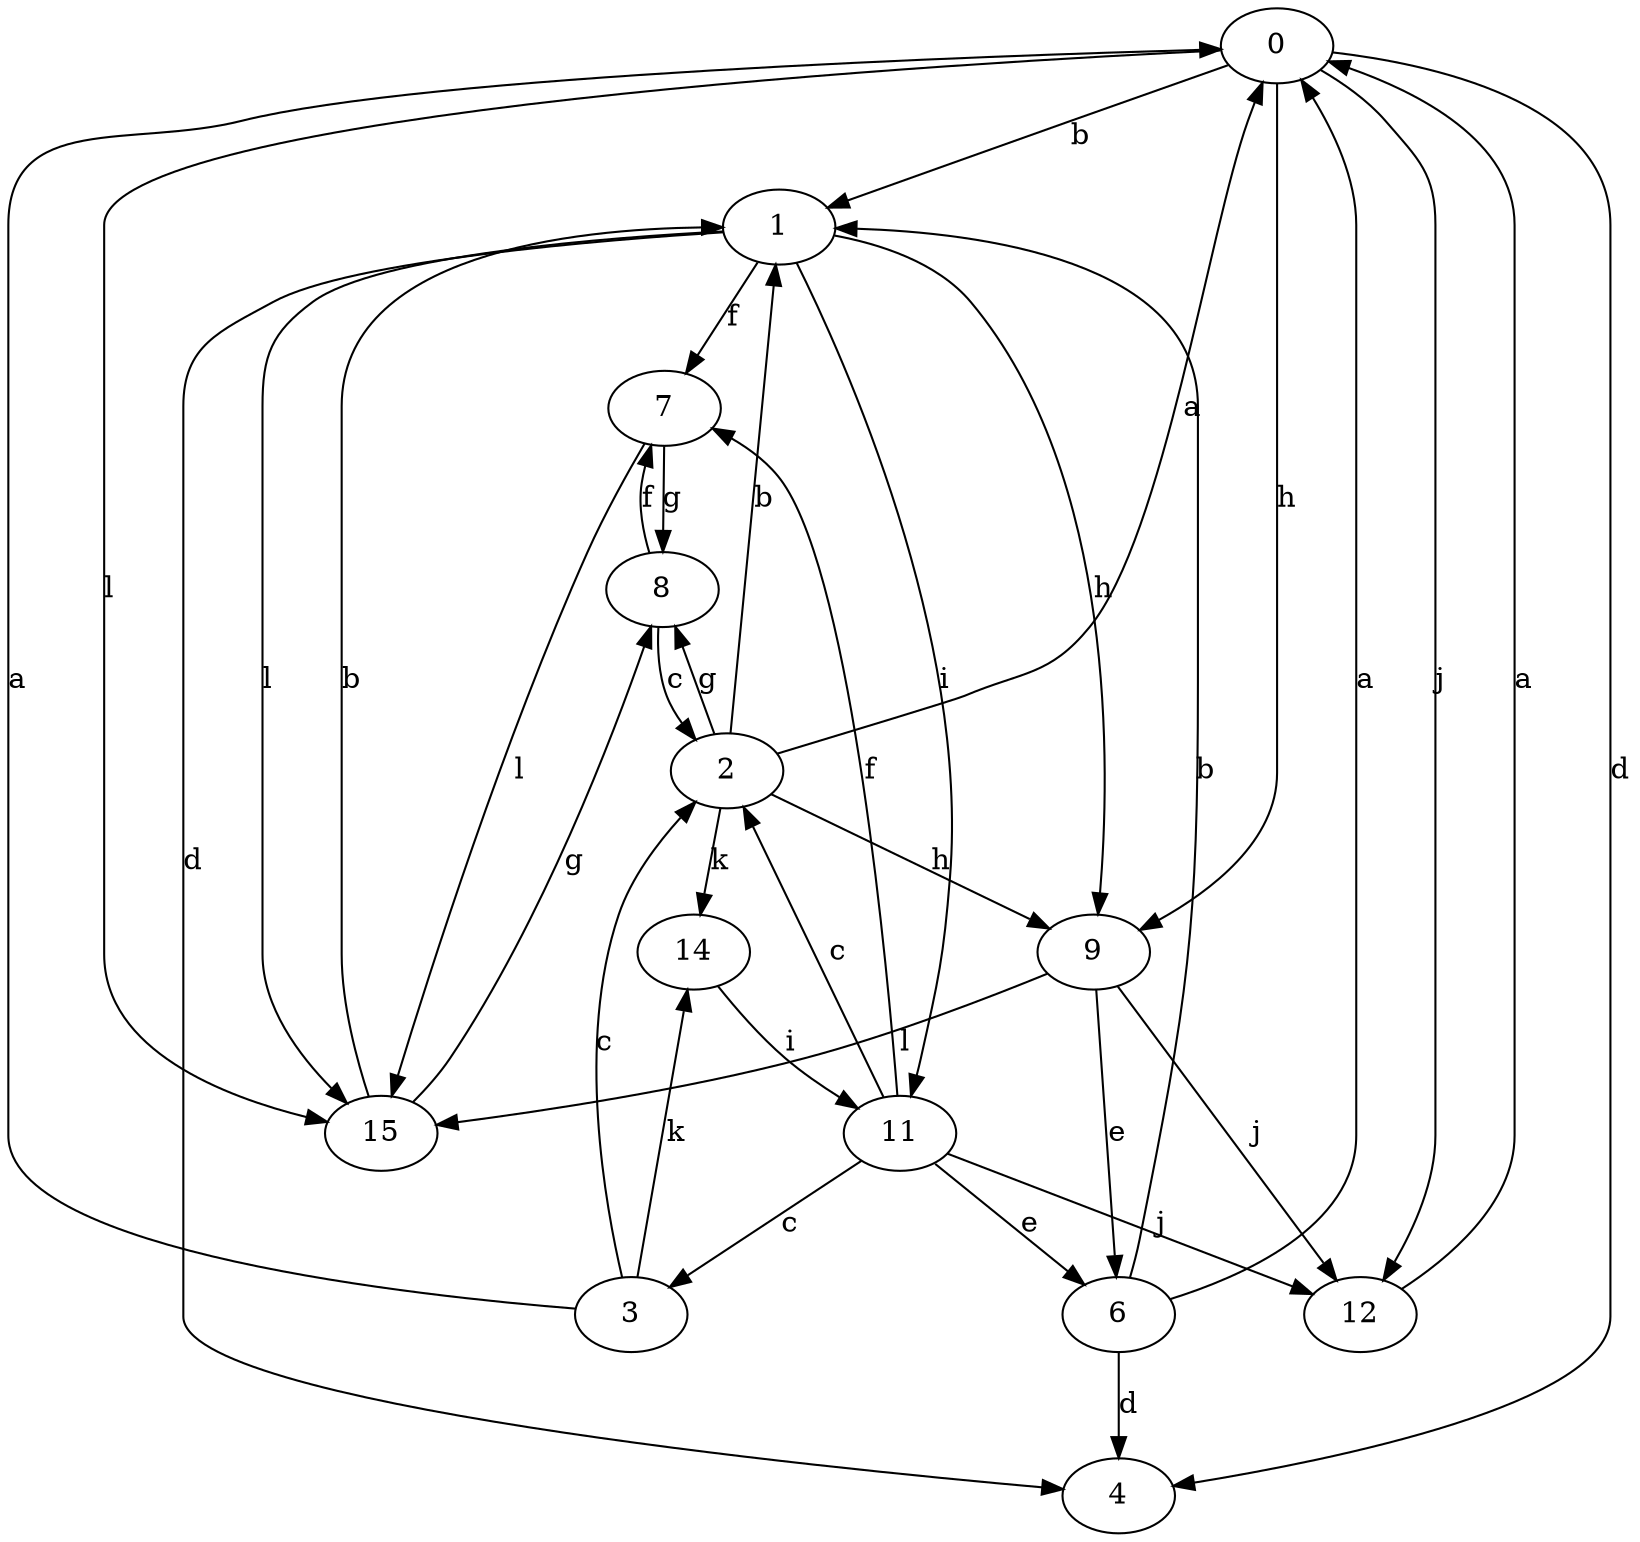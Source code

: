 strict digraph  {
0;
1;
2;
3;
4;
6;
7;
8;
9;
11;
12;
14;
15;
0 -> 1  [label=b];
0 -> 4  [label=d];
0 -> 9  [label=h];
0 -> 12  [label=j];
0 -> 15  [label=l];
1 -> 4  [label=d];
1 -> 7  [label=f];
1 -> 9  [label=h];
1 -> 11  [label=i];
1 -> 15  [label=l];
2 -> 0  [label=a];
2 -> 1  [label=b];
2 -> 8  [label=g];
2 -> 9  [label=h];
2 -> 14  [label=k];
3 -> 0  [label=a];
3 -> 2  [label=c];
3 -> 14  [label=k];
6 -> 0  [label=a];
6 -> 1  [label=b];
6 -> 4  [label=d];
7 -> 8  [label=g];
7 -> 15  [label=l];
8 -> 2  [label=c];
8 -> 7  [label=f];
9 -> 6  [label=e];
9 -> 12  [label=j];
9 -> 15  [label=l];
11 -> 2  [label=c];
11 -> 3  [label=c];
11 -> 6  [label=e];
11 -> 7  [label=f];
11 -> 12  [label=j];
12 -> 0  [label=a];
14 -> 11  [label=i];
15 -> 1  [label=b];
15 -> 8  [label=g];
}
